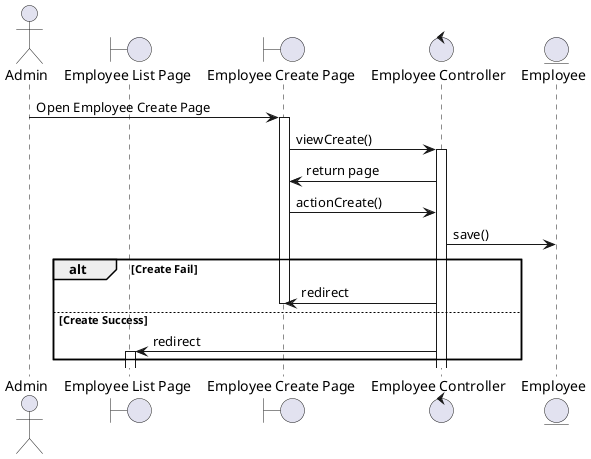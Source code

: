 @startuml

actor Admin
boundary "Employee List Page" as EmployeeListPage 
boundary "Employee Create Page" as EmployeeCreatePage
control "Employee Controller" as EmployeeController

entity "Employee" as Employee


Admin -> EmployeeCreatePage : Open Employee Create Page
activate EmployeeCreatePage
EmployeeCreatePage -> EmployeeController : viewCreate()
activate EmployeeController
EmployeeController -> EmployeeCreatePage : return page
EmployeeCreatePage -> EmployeeController : actionCreate()
EmployeeController -> Employee : save()
deactivate Employee
alt Create Fail
    EmployeeController -> EmployeeCreatePage : redirect
    deactivate EmployeeCreatePage
else Create Success
    EmployeeController -> EmployeeListPage : redirect
    activate EmployeeListPage
end

@enduml
